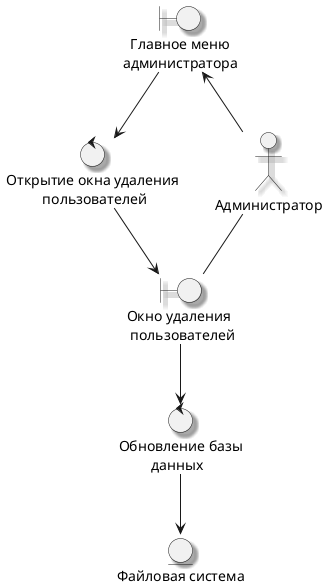 @startuml
skinparam Shadowing true
actor "Администратор" as admin
boundary "  Главное меню\nадминистратора" as mainMenuAd
boundary "Окно удаления\n пользователей" as removeUserWindow 

control "Открытие окна удаления\n          пользователей" as removeUserWindowControl
control "Обновление базы\n         данных" as writeToDatabase
entity "Файловая система" as fs


admin -u-> mainMenuAd
mainMenuAd -r-> removeUserWindowControl
removeUserWindowControl --> removeUserWindow
removeUserWindow --> writeToDatabase

writeToDatabase --> fs
admin -- removeUserWindow

@enduml